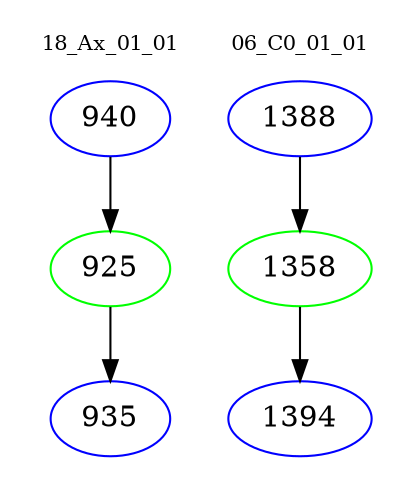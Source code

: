 digraph{
subgraph cluster_0 {
color = white
label = "18_Ax_01_01";
fontsize=10;
T0_940 [label="940", color="blue"]
T0_940 -> T0_925 [color="black"]
T0_925 [label="925", color="green"]
T0_925 -> T0_935 [color="black"]
T0_935 [label="935", color="blue"]
}
subgraph cluster_1 {
color = white
label = "06_C0_01_01";
fontsize=10;
T1_1388 [label="1388", color="blue"]
T1_1388 -> T1_1358 [color="black"]
T1_1358 [label="1358", color="green"]
T1_1358 -> T1_1394 [color="black"]
T1_1394 [label="1394", color="blue"]
}
}
